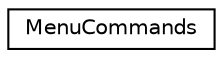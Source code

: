 digraph "Graphical Class Hierarchy"
{
 // INTERACTIVE_SVG=YES
  edge [fontname="Helvetica",fontsize="10",labelfontname="Helvetica",labelfontsize="10"];
  node [fontname="Helvetica",fontsize="10",shape=record];
  rankdir="LR";
  Node1 [label="MenuCommands",height=0.2,width=0.4,color="black", fillcolor="white", style="filled",URL="$classMenuCommands.html"];
}
